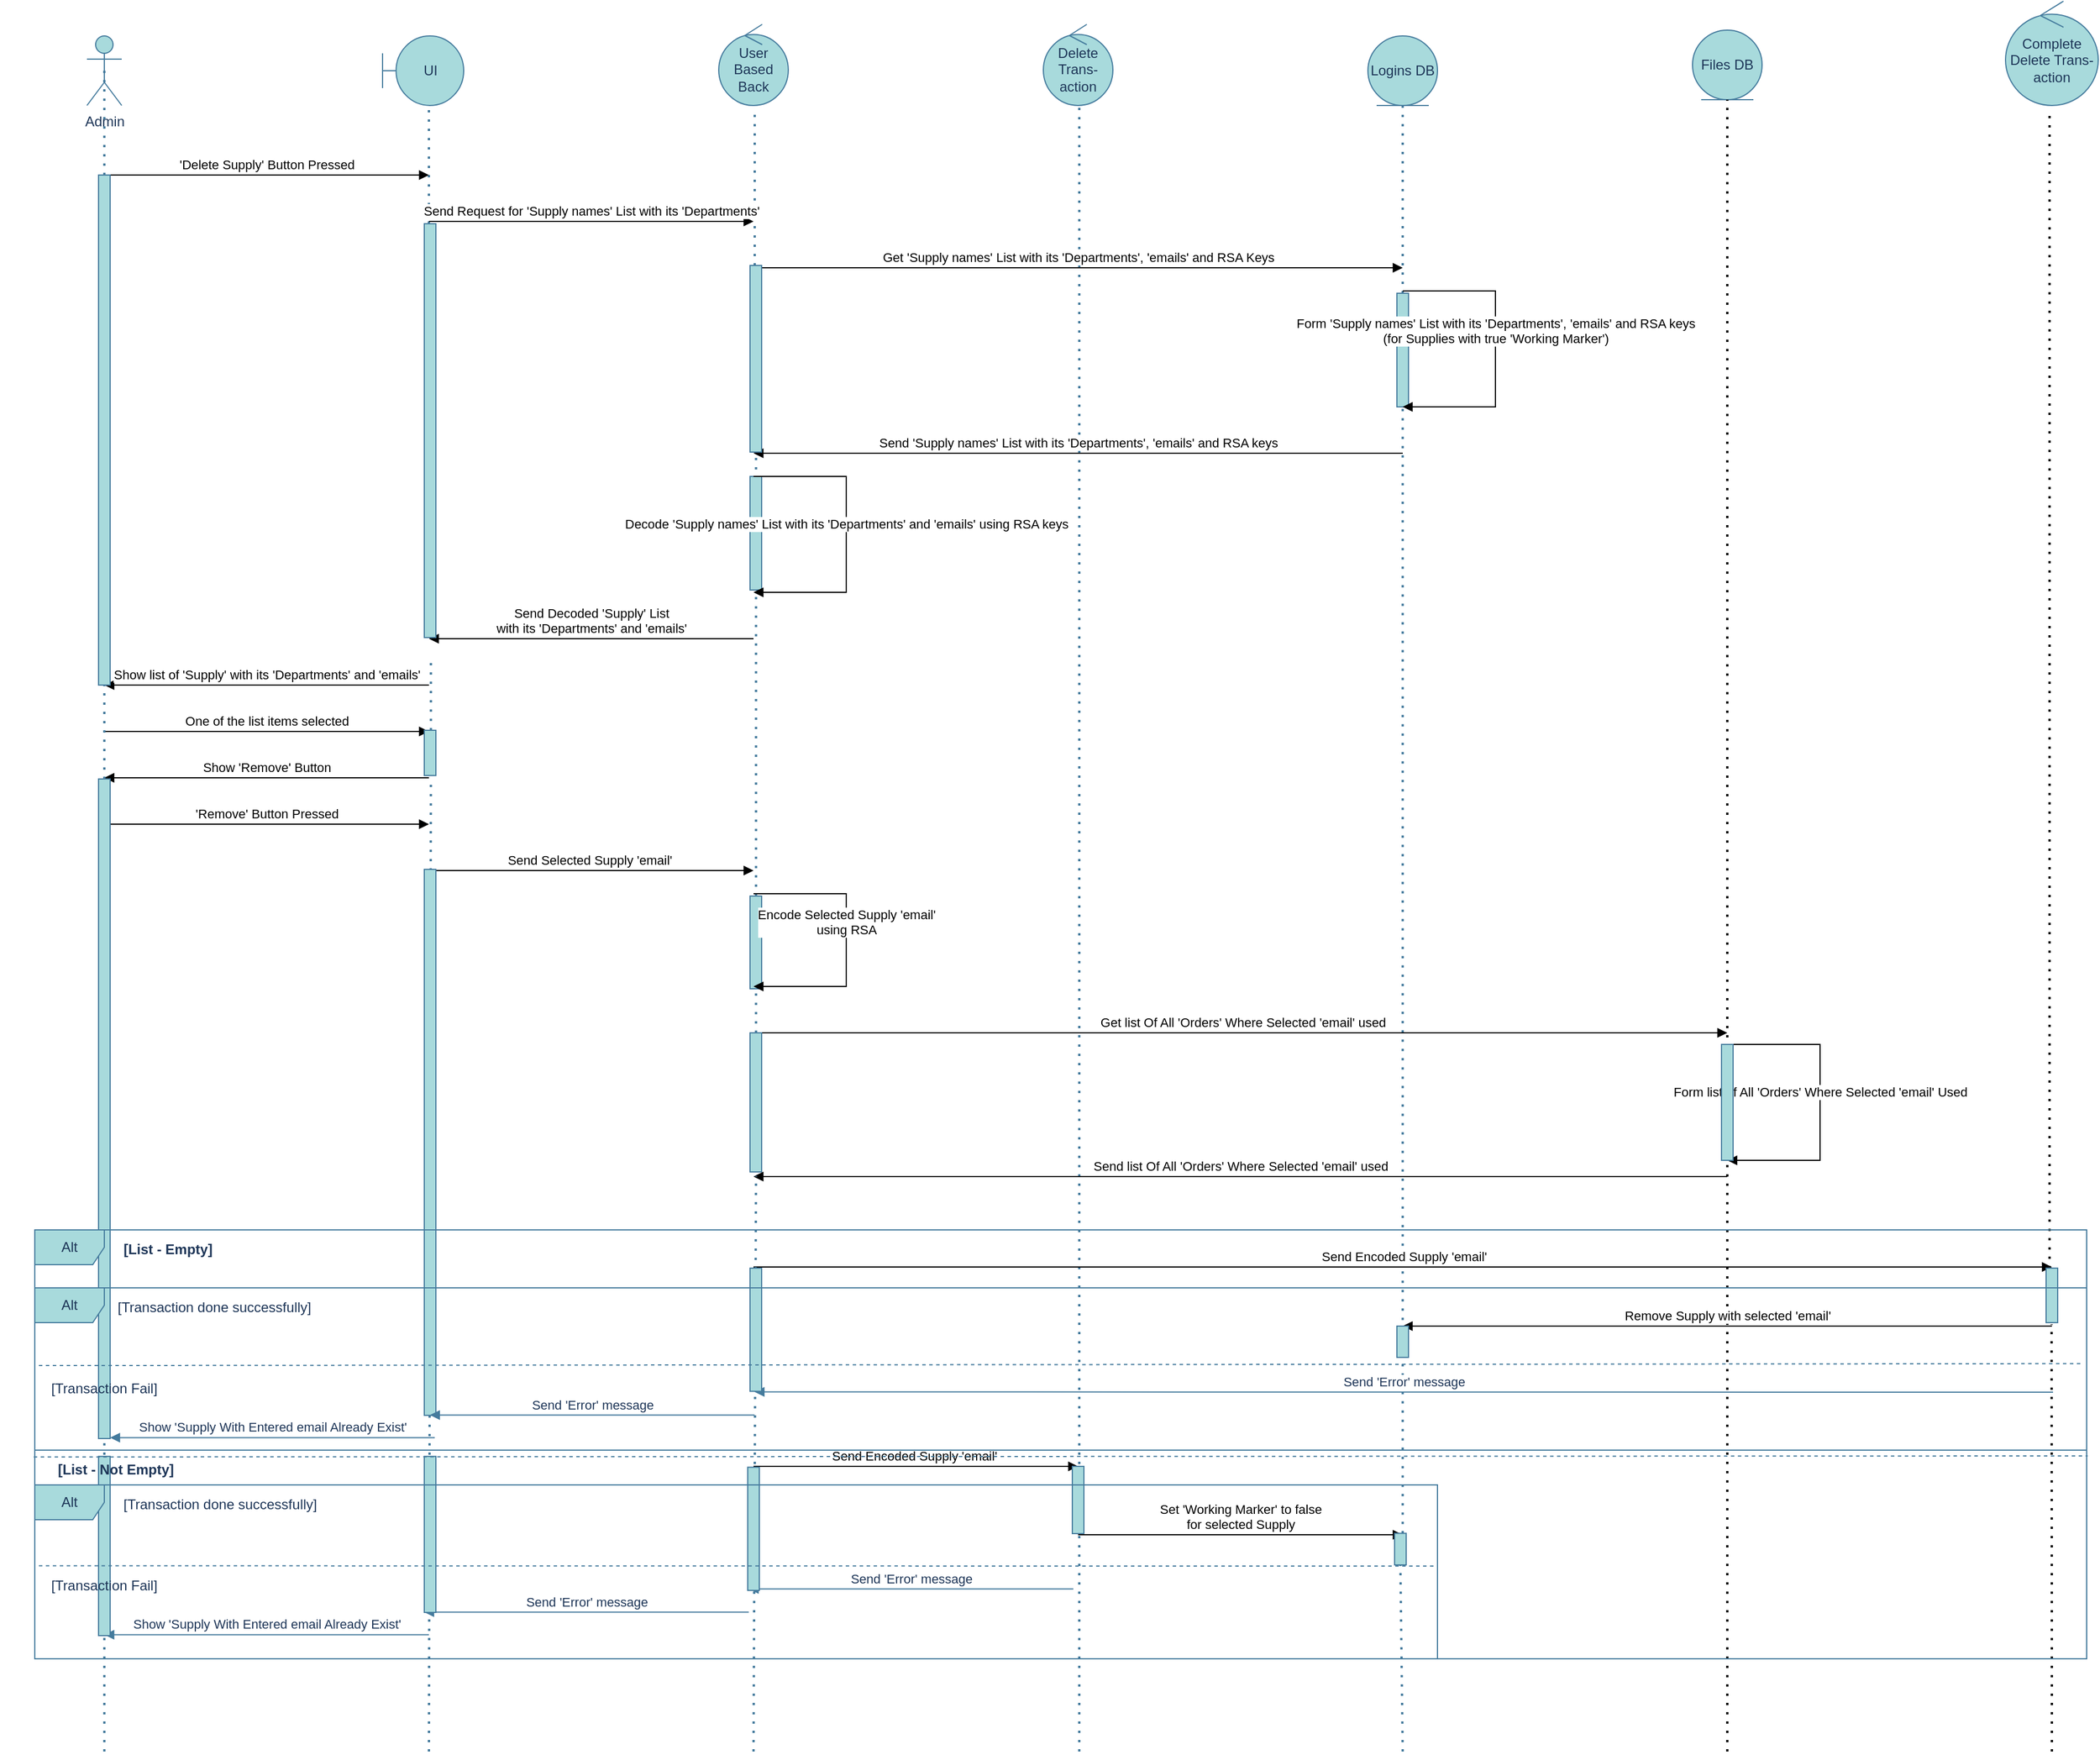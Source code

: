 <mxfile version="22.0.8" type="device">
  <diagram name="Страница — 1" id="qL4MwHMn5mlvxYxAxoMW">
    <mxGraphModel dx="855" dy="577" grid="1" gridSize="10" guides="1" tooltips="1" connect="1" arrows="1" fold="1" page="1" pageScale="1" pageWidth="3300" pageHeight="4681" math="0" shadow="0">
      <root>
        <mxCell id="0" />
        <mxCell id="1" parent="0" />
        <mxCell id="fv7HTJnl9uvVaTUGdY6p-1" value="Admin&lt;br&gt;" style="shape=umlActor;verticalLabelPosition=bottom;verticalAlign=top;html=1;strokeColor=#457B9D;fontColor=#1D3557;fillColor=#A8DADC;" vertex="1" parent="1">
          <mxGeometry x="105" y="120" width="30" height="60" as="geometry" />
        </mxCell>
        <mxCell id="fv7HTJnl9uvVaTUGdY6p-2" value="UI" style="shape=umlBoundary;whiteSpace=wrap;html=1;strokeColor=#457B9D;fontColor=#1D3557;fillColor=#A8DADC;" vertex="1" parent="1">
          <mxGeometry x="360" y="120" width="70" height="60" as="geometry" />
        </mxCell>
        <mxCell id="fv7HTJnl9uvVaTUGdY6p-3" value="User Based Back" style="ellipse;shape=umlControl;whiteSpace=wrap;html=1;strokeColor=#457B9D;fontColor=#1D3557;fillColor=#A8DADC;" vertex="1" parent="1">
          <mxGeometry x="650" y="110" width="60" height="70" as="geometry" />
        </mxCell>
        <mxCell id="fv7HTJnl9uvVaTUGdY6p-4" value="Delete Trans-action" style="ellipse;shape=umlControl;whiteSpace=wrap;html=1;strokeColor=#457B9D;fontColor=#1D3557;fillColor=#A8DADC;" vertex="1" parent="1">
          <mxGeometry x="930" y="110" width="60" height="70" as="geometry" />
        </mxCell>
        <mxCell id="fv7HTJnl9uvVaTUGdY6p-5" value="Logins DB" style="ellipse;shape=umlEntity;whiteSpace=wrap;html=1;strokeColor=#457B9D;fontColor=#1D3557;fillColor=#A8DADC;" vertex="1" parent="1">
          <mxGeometry x="1210" y="120" width="60" height="60" as="geometry" />
        </mxCell>
        <mxCell id="fv7HTJnl9uvVaTUGdY6p-6" value="" style="endArrow=none;dashed=1;html=1;dashPattern=1 3;strokeWidth=2;rounded=0;strokeColor=#457B9D;fontColor=#1D3557;fillColor=#A8DADC;entryX=0.5;entryY=0.5;entryDx=0;entryDy=0;entryPerimeter=0;" edge="1" parent="1" target="fv7HTJnl9uvVaTUGdY6p-1" source="fv7HTJnl9uvVaTUGdY6p-37">
          <mxGeometry width="50" height="50" relative="1" as="geometry">
            <mxPoint x="120" y="1200" as="sourcePoint" />
            <mxPoint x="119.5" y="260" as="targetPoint" />
          </mxGeometry>
        </mxCell>
        <mxCell id="fv7HTJnl9uvVaTUGdY6p-7" value="" style="endArrow=none;dashed=1;html=1;dashPattern=1 3;strokeWidth=2;rounded=0;strokeColor=#457B9D;fontColor=#1D3557;fillColor=#A8DADC;entryX=0.571;entryY=1.05;entryDx=0;entryDy=0;entryPerimeter=0;" edge="1" parent="1" target="fv7HTJnl9uvVaTUGdY6p-2" source="fv7HTJnl9uvVaTUGdY6p-39">
          <mxGeometry width="50" height="50" relative="1" as="geometry">
            <mxPoint x="400" y="1200" as="sourcePoint" />
            <mxPoint x="400" y="210" as="targetPoint" />
          </mxGeometry>
        </mxCell>
        <mxCell id="fv7HTJnl9uvVaTUGdY6p-8" value="" style="endArrow=none;dashed=1;html=1;dashPattern=1 3;strokeWidth=2;rounded=0;strokeColor=#457B9D;fontColor=#1D3557;fillColor=#A8DADC;entryX=0.517;entryY=1.029;entryDx=0;entryDy=0;entryPerimeter=0;" edge="1" parent="1" target="fv7HTJnl9uvVaTUGdY6p-3" source="fv7HTJnl9uvVaTUGdY6p-41">
          <mxGeometry width="50" height="50" relative="1" as="geometry">
            <mxPoint x="681" y="1200" as="sourcePoint" />
            <mxPoint x="680" y="200" as="targetPoint" />
          </mxGeometry>
        </mxCell>
        <mxCell id="fv7HTJnl9uvVaTUGdY6p-9" value="" style="endArrow=none;dashed=1;html=1;dashPattern=1 3;strokeWidth=2;rounded=0;strokeColor=#457B9D;fontColor=#1D3557;fillColor=#A8DADC;entryX=0.517;entryY=1;entryDx=0;entryDy=0;entryPerimeter=0;" edge="1" parent="1" target="fv7HTJnl9uvVaTUGdY6p-4">
          <mxGeometry width="50" height="50" relative="1" as="geometry">
            <mxPoint x="961" y="1600" as="sourcePoint" />
            <mxPoint x="961" y="200" as="targetPoint" />
          </mxGeometry>
        </mxCell>
        <mxCell id="fv7HTJnl9uvVaTUGdY6p-10" value="" style="endArrow=none;dashed=1;html=1;dashPattern=1 3;strokeWidth=2;rounded=0;strokeColor=#457B9D;fontColor=#1D3557;fillColor=#A8DADC;entryX=0.5;entryY=1;entryDx=0;entryDy=0;" edge="1" parent="1" target="fv7HTJnl9uvVaTUGdY6p-5" source="fv7HTJnl9uvVaTUGdY6p-44">
          <mxGeometry width="50" height="50" relative="1" as="geometry">
            <mxPoint x="1240" y="1200" as="sourcePoint" />
            <mxPoint x="1240.88" y="190" as="targetPoint" />
          </mxGeometry>
        </mxCell>
        <mxCell id="fv7HTJnl9uvVaTUGdY6p-11" value="&#39;Delete Supply&#39; Button Pressed" style="html=1;verticalAlign=bottom;endArrow=block;curved=0;rounded=0;" edge="1" parent="1">
          <mxGeometry width="80" relative="1" as="geometry">
            <mxPoint x="120" y="240" as="sourcePoint" />
            <mxPoint x="400" y="240" as="targetPoint" />
          </mxGeometry>
        </mxCell>
        <mxCell id="fv7HTJnl9uvVaTUGdY6p-12" value="Send Request for &#39;Supply names&#39; List with its &#39;Departments&#39;" style="html=1;verticalAlign=bottom;endArrow=block;curved=0;rounded=0;" edge="1" parent="1">
          <mxGeometry width="80" relative="1" as="geometry">
            <mxPoint x="400" y="280" as="sourcePoint" />
            <mxPoint x="680" y="280" as="targetPoint" />
          </mxGeometry>
        </mxCell>
        <mxCell id="fv7HTJnl9uvVaTUGdY6p-13" value="Get &#39;Supply names&#39; List with its &#39;Departments&#39;, &#39;emails&#39; and RSA Keys" style="html=1;verticalAlign=bottom;endArrow=block;curved=0;rounded=0;" edge="1" parent="1">
          <mxGeometry width="80" relative="1" as="geometry">
            <mxPoint x="680" y="320" as="sourcePoint" />
            <mxPoint x="1240" y="320" as="targetPoint" />
          </mxGeometry>
        </mxCell>
        <mxCell id="fv7HTJnl9uvVaTUGdY6p-15" value="Send &#39;Supply names&#39; List with its &#39;Departments&#39;, &#39;emails&#39; and RSA keys" style="html=1;verticalAlign=bottom;endArrow=block;curved=0;rounded=0;" edge="1" parent="1">
          <mxGeometry width="80" relative="1" as="geometry">
            <mxPoint x="1240" y="480" as="sourcePoint" />
            <mxPoint x="680" y="480" as="targetPoint" />
            <mxPoint as="offset" />
          </mxGeometry>
        </mxCell>
        <mxCell id="fv7HTJnl9uvVaTUGdY6p-17" value="Send Decoded &#39;Supply&#39; List&lt;br&gt;&amp;nbsp;with its &#39;Departments&#39; and &#39;emails&#39;&amp;nbsp;" style="html=1;verticalAlign=bottom;endArrow=block;curved=0;rounded=0;" edge="1" parent="1">
          <mxGeometry width="80" relative="1" as="geometry">
            <mxPoint x="680" y="640" as="sourcePoint" />
            <mxPoint x="400" y="640" as="targetPoint" />
            <mxPoint as="offset" />
          </mxGeometry>
        </mxCell>
        <mxCell id="fv7HTJnl9uvVaTUGdY6p-18" value="Show list of &#39;Supply&#39; with its &#39;Departments&#39; and &#39;emails&#39;" style="html=1;verticalAlign=bottom;endArrow=block;curved=0;rounded=0;" edge="1" parent="1">
          <mxGeometry width="80" relative="1" as="geometry">
            <mxPoint x="400" y="680" as="sourcePoint" />
            <mxPoint x="120" y="680" as="targetPoint" />
          </mxGeometry>
        </mxCell>
        <mxCell id="fv7HTJnl9uvVaTUGdY6p-19" value="One of the list items selected" style="html=1;verticalAlign=bottom;endArrow=block;curved=0;rounded=0;" edge="1" parent="1">
          <mxGeometry width="80" relative="1" as="geometry">
            <mxPoint x="120" y="720" as="sourcePoint" />
            <mxPoint x="400" y="720" as="targetPoint" />
          </mxGeometry>
        </mxCell>
        <mxCell id="fv7HTJnl9uvVaTUGdY6p-20" value="Show &#39;Remove&#39; Button" style="html=1;verticalAlign=bottom;endArrow=block;curved=0;rounded=0;" edge="1" parent="1">
          <mxGeometry width="80" relative="1" as="geometry">
            <mxPoint x="400" y="760" as="sourcePoint" />
            <mxPoint x="120" y="760" as="targetPoint" />
          </mxGeometry>
        </mxCell>
        <mxCell id="fv7HTJnl9uvVaTUGdY6p-21" value="&#39;Remove&#39; Button Pressed" style="html=1;verticalAlign=bottom;endArrow=block;curved=0;rounded=0;" edge="1" parent="1">
          <mxGeometry width="80" relative="1" as="geometry">
            <mxPoint x="120" y="800" as="sourcePoint" />
            <mxPoint x="400" y="800" as="targetPoint" />
          </mxGeometry>
        </mxCell>
        <mxCell id="fv7HTJnl9uvVaTUGdY6p-22" value="Send Selected Supply &#39;email&#39;&amp;nbsp;" style="html=1;verticalAlign=bottom;endArrow=block;curved=0;rounded=0;" edge="1" parent="1">
          <mxGeometry width="80" relative="1" as="geometry">
            <mxPoint x="400" y="840" as="sourcePoint" />
            <mxPoint x="680" y="840" as="targetPoint" />
          </mxGeometry>
        </mxCell>
        <mxCell id="fv7HTJnl9uvVaTUGdY6p-27" value="Send Encoded Supply &#39;email&#39;&amp;nbsp;" style="html=1;verticalAlign=bottom;endArrow=block;curved=0;rounded=0;" edge="1" parent="1">
          <mxGeometry width="80" relative="1" as="geometry">
            <mxPoint x="680" y="1354" as="sourcePoint" />
            <mxPoint x="960" y="1354" as="targetPoint" />
          </mxGeometry>
        </mxCell>
        <mxCell id="fv7HTJnl9uvVaTUGdY6p-28" value="Set &#39;Working Marker&#39; to false&lt;br&gt;for selected Supply" style="html=1;verticalAlign=bottom;endArrow=block;curved=0;rounded=0;" edge="1" parent="1">
          <mxGeometry width="80" relative="1" as="geometry">
            <mxPoint x="960" y="1413" as="sourcePoint" />
            <mxPoint x="1240" y="1413" as="targetPoint" />
          </mxGeometry>
        </mxCell>
        <mxCell id="fv7HTJnl9uvVaTUGdY6p-30" value="Send &#39;Error&#39; message" style="html=1;verticalAlign=bottom;endArrow=block;curved=0;rounded=0;strokeColor=#457B9D;fontColor=#1D3557;fillColor=#A8DADC;" edge="1" parent="1">
          <mxGeometry width="80" relative="1" as="geometry">
            <mxPoint x="955.9" y="1459.75" as="sourcePoint" />
            <mxPoint x="675.9" y="1459.75" as="targetPoint" />
          </mxGeometry>
        </mxCell>
        <mxCell id="fv7HTJnl9uvVaTUGdY6p-31" value="Send &#39;Error&#39; message" style="html=1;verticalAlign=bottom;endArrow=block;curved=0;rounded=0;strokeColor=#457B9D;fontColor=#1D3557;fillColor=#A8DADC;" edge="1" parent="1">
          <mxGeometry width="80" relative="1" as="geometry">
            <mxPoint x="675.9" y="1479.75" as="sourcePoint" />
            <mxPoint x="395.9" y="1479.75" as="targetPoint" />
          </mxGeometry>
        </mxCell>
        <mxCell id="fv7HTJnl9uvVaTUGdY6p-32" value="Show &#39;Supply With Entered email Already Exist&#39;" style="html=1;verticalAlign=bottom;endArrow=block;curved=0;rounded=0;strokeColor=#457B9D;fontColor=#1D3557;fillColor=#A8DADC;" edge="1" parent="1">
          <mxGeometry width="80" relative="1" as="geometry">
            <mxPoint x="400" y="1499.25" as="sourcePoint" />
            <mxPoint x="120" y="1499.25" as="targetPoint" />
          </mxGeometry>
        </mxCell>
        <mxCell id="fv7HTJnl9uvVaTUGdY6p-38" value="" style="endArrow=none;dashed=1;html=1;dashPattern=1 3;strokeWidth=2;rounded=0;strokeColor=#457B9D;fontColor=#1D3557;fillColor=#A8DADC;entryX=0.5;entryY=0.5;entryDx=0;entryDy=0;entryPerimeter=0;" edge="1" parent="1" source="fv7HTJnl9uvVaTUGdY6p-48" target="fv7HTJnl9uvVaTUGdY6p-37">
          <mxGeometry width="50" height="50" relative="1" as="geometry">
            <mxPoint x="120" y="1200" as="sourcePoint" />
            <mxPoint x="120" y="150" as="targetPoint" />
          </mxGeometry>
        </mxCell>
        <mxCell id="fv7HTJnl9uvVaTUGdY6p-37" value="" style="html=1;points=[[0,0,0,0,5],[0,1,0,0,-5],[1,0,0,0,5],[1,1,0,0,-5]];perimeter=orthogonalPerimeter;outlineConnect=0;targetShapes=umlLifeline;portConstraint=eastwest;newEdgeStyle={&quot;curved&quot;:0,&quot;rounded&quot;:0};strokeColor=#457B9D;fontColor=#1D3557;fillColor=#A8DADC;" vertex="1" parent="1">
          <mxGeometry x="115" y="240" width="10" height="440" as="geometry" />
        </mxCell>
        <mxCell id="fv7HTJnl9uvVaTUGdY6p-40" value="" style="endArrow=none;dashed=1;html=1;dashPattern=1 3;strokeWidth=2;rounded=0;strokeColor=#457B9D;fontColor=#1D3557;fillColor=#A8DADC;entryX=0.571;entryY=1.05;entryDx=0;entryDy=0;entryPerimeter=0;" edge="1" parent="1" source="fv7HTJnl9uvVaTUGdY6p-46" target="fv7HTJnl9uvVaTUGdY6p-39">
          <mxGeometry width="50" height="50" relative="1" as="geometry">
            <mxPoint x="400" y="1200" as="sourcePoint" />
            <mxPoint x="400" y="183" as="targetPoint" />
          </mxGeometry>
        </mxCell>
        <mxCell id="fv7HTJnl9uvVaTUGdY6p-39" value="" style="html=1;points=[[0,0,0,0,5],[0,1,0,0,-5],[1,0,0,0,5],[1,1,0,0,-5]];perimeter=orthogonalPerimeter;outlineConnect=0;targetShapes=umlLifeline;portConstraint=eastwest;newEdgeStyle={&quot;curved&quot;:0,&quot;rounded&quot;:0};strokeColor=#457B9D;fontColor=#1D3557;fillColor=#A8DADC;" vertex="1" parent="1">
          <mxGeometry x="396" y="282" width="10" height="357" as="geometry" />
        </mxCell>
        <mxCell id="fv7HTJnl9uvVaTUGdY6p-42" value="" style="endArrow=none;dashed=1;html=1;dashPattern=1 3;strokeWidth=2;rounded=0;strokeColor=#457B9D;fontColor=#1D3557;fillColor=#A8DADC;entryX=0.517;entryY=1.029;entryDx=0;entryDy=0;entryPerimeter=0;" edge="1" parent="1" source="fv7HTJnl9uvVaTUGdY6p-52" target="fv7HTJnl9uvVaTUGdY6p-41">
          <mxGeometry width="50" height="50" relative="1" as="geometry">
            <mxPoint x="681" y="1200" as="sourcePoint" />
            <mxPoint x="681" y="182" as="targetPoint" />
          </mxGeometry>
        </mxCell>
        <mxCell id="fv7HTJnl9uvVaTUGdY6p-41" value="" style="html=1;points=[[0,0,0,0,5],[0,1,0,0,-5],[1,0,0,0,5],[1,1,0,0,-5]];perimeter=orthogonalPerimeter;outlineConnect=0;targetShapes=umlLifeline;portConstraint=eastwest;newEdgeStyle={&quot;curved&quot;:0,&quot;rounded&quot;:0};strokeColor=#457B9D;fontColor=#1D3557;fillColor=#A8DADC;" vertex="1" parent="1">
          <mxGeometry x="677" y="318" width="10" height="161" as="geometry" />
        </mxCell>
        <mxCell id="fv7HTJnl9uvVaTUGdY6p-43" value="" style="html=1;points=[[0,0,0,0,5],[0,1,0,0,-5],[1,0,0,0,5],[1,1,0,0,-5]];perimeter=orthogonalPerimeter;outlineConnect=0;targetShapes=umlLifeline;portConstraint=eastwest;newEdgeStyle={&quot;curved&quot;:0,&quot;rounded&quot;:0};strokeColor=#457B9D;fontColor=#1D3557;fillColor=#A8DADC;" vertex="1" parent="1">
          <mxGeometry x="677" y="500" width="10" height="98" as="geometry" />
        </mxCell>
        <mxCell id="fv7HTJnl9uvVaTUGdY6p-16" value="Decode &#39;Supply names&#39; List with its &#39;Departments&#39; and &#39;emails&#39; using RSA keys" style="html=1;verticalAlign=bottom;endArrow=block;curved=0;rounded=0;" edge="1" parent="1">
          <mxGeometry width="80" relative="1" as="geometry">
            <mxPoint x="680" y="500" as="sourcePoint" />
            <mxPoint x="680" y="600" as="targetPoint" />
            <Array as="points">
              <mxPoint x="760" y="500" />
              <mxPoint x="760" y="600" />
            </Array>
            <mxPoint as="offset" />
          </mxGeometry>
        </mxCell>
        <mxCell id="fv7HTJnl9uvVaTUGdY6p-45" value="" style="endArrow=none;dashed=1;html=1;dashPattern=1 3;strokeWidth=2;rounded=0;strokeColor=#457B9D;fontColor=#1D3557;fillColor=#A8DADC;entryX=0.5;entryY=1;entryDx=0;entryDy=0;" edge="1" parent="1" source="fv7HTJnl9uvVaTUGdY6p-55" target="fv7HTJnl9uvVaTUGdY6p-44">
          <mxGeometry width="50" height="50" relative="1" as="geometry">
            <mxPoint x="1240" y="1200" as="sourcePoint" />
            <mxPoint x="1240" y="180" as="targetPoint" />
          </mxGeometry>
        </mxCell>
        <mxCell id="fv7HTJnl9uvVaTUGdY6p-44" value="" style="html=1;points=[[0,0,0,0,5],[0,1,0,0,-5],[1,0,0,0,5],[1,1,0,0,-5]];perimeter=orthogonalPerimeter;outlineConnect=0;targetShapes=umlLifeline;portConstraint=eastwest;newEdgeStyle={&quot;curved&quot;:0,&quot;rounded&quot;:0};strokeColor=#457B9D;fontColor=#1D3557;fillColor=#A8DADC;" vertex="1" parent="1">
          <mxGeometry x="1235" y="342" width="10" height="98" as="geometry" />
        </mxCell>
        <mxCell id="fv7HTJnl9uvVaTUGdY6p-14" value="Form &#39;Supply names&#39; List with its &#39;Departments&#39;, &#39;emails&#39; and RSA keys&lt;br&gt;(for Supplies with true &#39;Working Marker&#39;)" style="html=1;verticalAlign=bottom;endArrow=block;curved=0;rounded=0;" edge="1" parent="1">
          <mxGeometry width="80" relative="1" as="geometry">
            <mxPoint x="1240" y="340" as="sourcePoint" />
            <mxPoint x="1240" y="440" as="targetPoint" />
            <Array as="points">
              <mxPoint x="1320" y="340" />
              <mxPoint x="1320" y="440" />
            </Array>
          </mxGeometry>
        </mxCell>
        <mxCell id="fv7HTJnl9uvVaTUGdY6p-47" value="" style="endArrow=none;dashed=1;html=1;dashPattern=1 3;strokeWidth=2;rounded=0;strokeColor=#457B9D;fontColor=#1D3557;fillColor=#A8DADC;entryX=0.571;entryY=1.05;entryDx=0;entryDy=0;entryPerimeter=0;" edge="1" parent="1" target="fv7HTJnl9uvVaTUGdY6p-46">
          <mxGeometry width="50" height="50" relative="1" as="geometry">
            <mxPoint x="400" y="1600" as="sourcePoint" />
            <mxPoint x="402" y="657" as="targetPoint" />
          </mxGeometry>
        </mxCell>
        <mxCell id="fv7HTJnl9uvVaTUGdY6p-46" value="" style="html=1;points=[[0,0,0,0,5],[0,1,0,0,-5],[1,0,0,0,5],[1,1,0,0,-5]];perimeter=orthogonalPerimeter;outlineConnect=0;targetShapes=umlLifeline;portConstraint=eastwest;newEdgeStyle={&quot;curved&quot;:0,&quot;rounded&quot;:0};strokeColor=#457B9D;fontColor=#1D3557;fillColor=#A8DADC;" vertex="1" parent="1">
          <mxGeometry x="396" y="719" width="10" height="39" as="geometry" />
        </mxCell>
        <mxCell id="fv7HTJnl9uvVaTUGdY6p-49" value="" style="endArrow=none;dashed=1;html=1;dashPattern=1 3;strokeWidth=2;rounded=0;strokeColor=#457B9D;fontColor=#1D3557;fillColor=#A8DADC;entryX=0.5;entryY=0.5;entryDx=0;entryDy=0;entryPerimeter=0;" edge="1" parent="1" target="fv7HTJnl9uvVaTUGdY6p-48">
          <mxGeometry width="50" height="50" relative="1" as="geometry">
            <mxPoint x="120" y="1600" as="sourcePoint" />
            <mxPoint x="120" y="460" as="targetPoint" />
          </mxGeometry>
        </mxCell>
        <mxCell id="fv7HTJnl9uvVaTUGdY6p-48" value="" style="html=1;points=[[0,0,0,0,5],[0,1,0,0,-5],[1,0,0,0,5],[1,1,0,0,-5]];perimeter=orthogonalPerimeter;outlineConnect=0;targetShapes=umlLifeline;portConstraint=eastwest;newEdgeStyle={&quot;curved&quot;:0,&quot;rounded&quot;:0};strokeColor=#457B9D;fontColor=#1D3557;fillColor=#A8DADC;" vertex="1" parent="1">
          <mxGeometry x="115" y="761" width="10" height="569" as="geometry" />
        </mxCell>
        <mxCell id="fv7HTJnl9uvVaTUGdY6p-50" value="" style="html=1;points=[[0,0,0,0,5],[0,1,0,0,-5],[1,0,0,0,5],[1,1,0,0,-5]];perimeter=orthogonalPerimeter;outlineConnect=0;targetShapes=umlLifeline;portConstraint=eastwest;newEdgeStyle={&quot;curved&quot;:0,&quot;rounded&quot;:0};strokeColor=#457B9D;fontColor=#1D3557;fillColor=#A8DADC;" vertex="1" parent="1">
          <mxGeometry x="396" y="839" width="10" height="471" as="geometry" />
        </mxCell>
        <mxCell id="fv7HTJnl9uvVaTUGdY6p-53" value="" style="endArrow=none;dashed=1;html=1;dashPattern=1 3;strokeWidth=2;rounded=0;strokeColor=#457B9D;fontColor=#1D3557;fillColor=#A8DADC;entryX=0.517;entryY=1.029;entryDx=0;entryDy=0;entryPerimeter=0;" edge="1" parent="1" source="fv7HTJnl9uvVaTUGdY6p-84" target="fv7HTJnl9uvVaTUGdY6p-52">
          <mxGeometry width="50" height="50" relative="1" as="geometry">
            <mxPoint x="680" y="1640" as="sourcePoint" />
            <mxPoint x="682" y="484" as="targetPoint" />
          </mxGeometry>
        </mxCell>
        <mxCell id="fv7HTJnl9uvVaTUGdY6p-52" value="" style="html=1;points=[[0,0,0,0,5],[0,1,0,0,-5],[1,0,0,0,5],[1,1,0,0,-5]];perimeter=orthogonalPerimeter;outlineConnect=0;targetShapes=umlLifeline;portConstraint=eastwest;newEdgeStyle={&quot;curved&quot;:0,&quot;rounded&quot;:0};strokeColor=#457B9D;fontColor=#1D3557;fillColor=#A8DADC;" vertex="1" parent="1">
          <mxGeometry x="677" y="862" width="10" height="80" as="geometry" />
        </mxCell>
        <mxCell id="fv7HTJnl9uvVaTUGdY6p-26" value="Encode Selected Supply &#39;email&#39;&lt;br&gt;using RSA" style="html=1;verticalAlign=bottom;endArrow=block;curved=0;rounded=0;" edge="1" parent="1">
          <mxGeometry width="80" relative="1" as="geometry">
            <mxPoint x="680" y="860" as="sourcePoint" />
            <mxPoint x="680" y="940" as="targetPoint" />
            <Array as="points">
              <mxPoint x="760" y="860" />
              <mxPoint x="760" y="940" />
            </Array>
          </mxGeometry>
        </mxCell>
        <mxCell id="fv7HTJnl9uvVaTUGdY6p-54" value="" style="html=1;points=[[0,0,0,0,5],[0,1,0,0,-5],[1,0,0,0,5],[1,1,0,0,-5]];perimeter=orthogonalPerimeter;outlineConnect=0;targetShapes=umlLifeline;portConstraint=eastwest;newEdgeStyle={&quot;curved&quot;:0,&quot;rounded&quot;:0};strokeColor=#457B9D;fontColor=#1D3557;fillColor=#A8DADC;" vertex="1" parent="1">
          <mxGeometry x="955" y="1354" width="10" height="58" as="geometry" />
        </mxCell>
        <mxCell id="fv7HTJnl9uvVaTUGdY6p-56" value="" style="endArrow=none;dashed=1;html=1;dashPattern=1 3;strokeWidth=2;rounded=0;strokeColor=#457B9D;fontColor=#1D3557;fillColor=#A8DADC;entryX=0.5;entryY=1;entryDx=0;entryDy=0;" edge="1" parent="1" target="fv7HTJnl9uvVaTUGdY6p-55">
          <mxGeometry width="50" height="50" relative="1" as="geometry">
            <mxPoint x="1240" y="1600" as="sourcePoint" />
            <mxPoint x="1240" y="881" as="targetPoint" />
          </mxGeometry>
        </mxCell>
        <mxCell id="fv7HTJnl9uvVaTUGdY6p-55" value="" style="html=1;points=[[0,0,0,0,5],[0,1,0,0,-5],[1,0,0,0,5],[1,1,0,0,-5]];perimeter=orthogonalPerimeter;outlineConnect=0;targetShapes=umlLifeline;portConstraint=eastwest;newEdgeStyle={&quot;curved&quot;:0,&quot;rounded&quot;:0};strokeColor=#457B9D;fontColor=#1D3557;fillColor=#A8DADC;" vertex="1" parent="1">
          <mxGeometry x="1233" y="1411.75" width="10" height="27.25" as="geometry" />
        </mxCell>
        <mxCell id="fv7HTJnl9uvVaTUGdY6p-59" value="Files DB" style="ellipse;shape=umlEntity;whiteSpace=wrap;html=1;strokeColor=#457B9D;fontColor=#1D3557;fillColor=#A8DADC;" vertex="1" parent="1">
          <mxGeometry x="1490" y="115" width="60" height="60" as="geometry" />
        </mxCell>
        <mxCell id="fv7HTJnl9uvVaTUGdY6p-60" value="" style="endArrow=none;dashed=1;html=1;dashPattern=1 3;strokeWidth=2;rounded=0;entryX=0.5;entryY=1;entryDx=0;entryDy=0;" edge="1" parent="1" target="fv7HTJnl9uvVaTUGdY6p-59">
          <mxGeometry width="50" height="50" relative="1" as="geometry">
            <mxPoint x="1520" y="1600" as="sourcePoint" />
            <mxPoint x="1560" y="300" as="targetPoint" />
          </mxGeometry>
        </mxCell>
        <mxCell id="fv7HTJnl9uvVaTUGdY6p-61" value="Complete Delete Trans-action" style="ellipse;shape=umlControl;whiteSpace=wrap;html=1;strokeColor=#457B9D;fontColor=#1D3557;fillColor=#A8DADC;" vertex="1" parent="1">
          <mxGeometry x="1760" y="90" width="80" height="90" as="geometry" />
        </mxCell>
        <mxCell id="fv7HTJnl9uvVaTUGdY6p-62" value="" style="endArrow=none;dashed=1;html=1;dashPattern=1 3;strokeWidth=2;rounded=0;entryX=0.475;entryY=1.033;entryDx=0;entryDy=0;entryPerimeter=0;" edge="1" parent="1" source="fv7HTJnl9uvVaTUGdY6p-87" target="fv7HTJnl9uvVaTUGdY6p-61">
          <mxGeometry width="50" height="50" relative="1" as="geometry">
            <mxPoint x="1798" y="1640" as="sourcePoint" />
            <mxPoint x="1799.5" y="190" as="targetPoint" />
          </mxGeometry>
        </mxCell>
        <mxCell id="fv7HTJnl9uvVaTUGdY6p-64" value="Get list Of All &#39;Orders&#39; Where Selected &#39;email&#39; used" style="html=1;verticalAlign=bottom;endArrow=block;curved=0;rounded=0;" edge="1" parent="1">
          <mxGeometry x="0.001" width="80" relative="1" as="geometry">
            <mxPoint x="683" y="980" as="sourcePoint" />
            <mxPoint x="1520" y="980" as="targetPoint" />
            <mxPoint as="offset" />
          </mxGeometry>
        </mxCell>
        <mxCell id="fv7HTJnl9uvVaTUGdY6p-65" value="Form list of All &#39;Orders&#39; Where Selected &#39;email&#39; Used" style="html=1;verticalAlign=bottom;endArrow=block;curved=0;rounded=0;" edge="1" parent="1">
          <mxGeometry width="80" relative="1" as="geometry">
            <mxPoint x="1520" y="990" as="sourcePoint" />
            <mxPoint x="1520" y="1090" as="targetPoint" />
            <Array as="points">
              <mxPoint x="1600" y="990" />
              <mxPoint x="1600" y="1090" />
            </Array>
          </mxGeometry>
        </mxCell>
        <mxCell id="fv7HTJnl9uvVaTUGdY6p-66" value="Send list Of All &#39;Orders&#39; Where Selected &#39;email&#39; used" style="html=1;verticalAlign=bottom;endArrow=block;curved=0;rounded=0;" edge="1" parent="1">
          <mxGeometry x="0.001" width="80" relative="1" as="geometry">
            <mxPoint x="1520" y="1104" as="sourcePoint" />
            <mxPoint x="680" y="1104" as="targetPoint" />
            <mxPoint as="offset" />
          </mxGeometry>
        </mxCell>
        <mxCell id="fv7HTJnl9uvVaTUGdY6p-73" value="Send Encoded Supply &#39;email&#39;" style="html=1;verticalAlign=bottom;endArrow=block;curved=0;rounded=0;" edge="1" parent="1">
          <mxGeometry x="0.001" width="80" relative="1" as="geometry">
            <mxPoint x="680" y="1182" as="sourcePoint" />
            <mxPoint x="1800" y="1182" as="targetPoint" />
            <mxPoint as="offset" />
          </mxGeometry>
        </mxCell>
        <mxCell id="fv7HTJnl9uvVaTUGdY6p-74" value="Remove Supply with selected &#39;email&#39;" style="html=1;verticalAlign=bottom;endArrow=block;curved=0;rounded=0;" edge="1" parent="1">
          <mxGeometry width="80" relative="1" as="geometry">
            <mxPoint x="1800" y="1233" as="sourcePoint" />
            <mxPoint x="1240" y="1233" as="targetPoint" />
          </mxGeometry>
        </mxCell>
        <mxCell id="fv7HTJnl9uvVaTUGdY6p-75" value="Send &#39;Error&#39; message" style="html=1;verticalAlign=bottom;endArrow=block;curved=0;rounded=0;strokeColor=#457B9D;fontColor=#1D3557;fillColor=#A8DADC;" edge="1" parent="1">
          <mxGeometry width="80" relative="1" as="geometry">
            <mxPoint x="1801" y="1290" as="sourcePoint" />
            <mxPoint x="680.9" y="1289.75" as="targetPoint" />
          </mxGeometry>
        </mxCell>
        <mxCell id="fv7HTJnl9uvVaTUGdY6p-76" value="Send &#39;Error&#39; message" style="html=1;verticalAlign=bottom;endArrow=block;curved=0;rounded=0;strokeColor=#457B9D;fontColor=#1D3557;fillColor=#A8DADC;" edge="1" parent="1">
          <mxGeometry width="80" relative="1" as="geometry">
            <mxPoint x="680.9" y="1309.75" as="sourcePoint" />
            <mxPoint x="400.9" y="1309.75" as="targetPoint" />
          </mxGeometry>
        </mxCell>
        <mxCell id="fv7HTJnl9uvVaTUGdY6p-77" value="Show &#39;Supply With Entered email Already Exist&#39;" style="html=1;verticalAlign=bottom;endArrow=block;curved=0;rounded=0;strokeColor=#457B9D;fontColor=#1D3557;fillColor=#A8DADC;" edge="1" parent="1">
          <mxGeometry width="80" relative="1" as="geometry">
            <mxPoint x="405" y="1329.25" as="sourcePoint" />
            <mxPoint x="125" y="1329.25" as="targetPoint" />
          </mxGeometry>
        </mxCell>
        <mxCell id="fv7HTJnl9uvVaTUGdY6p-84" value="" style="html=1;points=[[0,0,0,0,5],[0,1,0,0,-5],[1,0,0,0,5],[1,1,0,0,-5]];perimeter=orthogonalPerimeter;outlineConnect=0;targetShapes=umlLifeline;portConstraint=eastwest;newEdgeStyle={&quot;curved&quot;:0,&quot;rounded&quot;:0};strokeColor=#457B9D;fontColor=#1D3557;fillColor=#A8DADC;" vertex="1" parent="1">
          <mxGeometry x="677" y="980" width="10" height="120" as="geometry" />
        </mxCell>
        <mxCell id="fv7HTJnl9uvVaTUGdY6p-86" value="" style="html=1;points=[[0,0,0,0,5],[0,1,0,0,-5],[1,0,0,0,5],[1,1,0,0,-5]];perimeter=orthogonalPerimeter;outlineConnect=0;targetShapes=umlLifeline;portConstraint=eastwest;newEdgeStyle={&quot;curved&quot;:0,&quot;rounded&quot;:0};strokeColor=#457B9D;fontColor=#1D3557;fillColor=#A8DADC;" vertex="1" parent="1">
          <mxGeometry x="1515" y="990" width="10" height="100" as="geometry" />
        </mxCell>
        <mxCell id="fv7HTJnl9uvVaTUGdY6p-88" value="" style="endArrow=none;dashed=1;html=1;dashPattern=1 3;strokeWidth=2;rounded=0;entryX=0.475;entryY=1.033;entryDx=0;entryDy=0;entryPerimeter=0;" edge="1" parent="1" target="fv7HTJnl9uvVaTUGdY6p-87">
          <mxGeometry width="50" height="50" relative="1" as="geometry">
            <mxPoint x="1800" y="1600" as="sourcePoint" />
            <mxPoint x="1798" y="183" as="targetPoint" />
          </mxGeometry>
        </mxCell>
        <mxCell id="fv7HTJnl9uvVaTUGdY6p-87" value="" style="html=1;points=[[0,0,0,0,5],[0,1,0,0,-5],[1,0,0,0,5],[1,1,0,0,-5]];perimeter=orthogonalPerimeter;outlineConnect=0;targetShapes=umlLifeline;portConstraint=eastwest;newEdgeStyle={&quot;curved&quot;:0,&quot;rounded&quot;:0};strokeColor=#457B9D;fontColor=#1D3557;fillColor=#A8DADC;" vertex="1" parent="1">
          <mxGeometry x="1795" y="1183" width="10" height="47" as="geometry" />
        </mxCell>
        <mxCell id="fv7HTJnl9uvVaTUGdY6p-89" value="" style="html=1;points=[[0,0,0,0,5],[0,1,0,0,-5],[1,0,0,0,5],[1,1,0,0,-5]];perimeter=orthogonalPerimeter;outlineConnect=0;targetShapes=umlLifeline;portConstraint=eastwest;newEdgeStyle={&quot;curved&quot;:0,&quot;rounded&quot;:0};strokeColor=#457B9D;fontColor=#1D3557;fillColor=#A8DADC;" vertex="1" parent="1">
          <mxGeometry x="1235" y="1233" width="10" height="27" as="geometry" />
        </mxCell>
        <mxCell id="fv7HTJnl9uvVaTUGdY6p-91" value="" style="html=1;points=[[0,0,0,0,5],[0,1,0,0,-5],[1,0,0,0,5],[1,1,0,0,-5]];perimeter=orthogonalPerimeter;outlineConnect=0;targetShapes=umlLifeline;portConstraint=eastwest;newEdgeStyle={&quot;curved&quot;:0,&quot;rounded&quot;:0};strokeColor=#457B9D;fontColor=#1D3557;fillColor=#A8DADC;" vertex="1" parent="1">
          <mxGeometry x="396" y="1345.38" width="10" height="134.62" as="geometry" />
        </mxCell>
        <mxCell id="fv7HTJnl9uvVaTUGdY6p-92" value="" style="html=1;points=[[0,0,0,0,5],[0,1,0,0,-5],[1,0,0,0,5],[1,1,0,0,-5]];perimeter=orthogonalPerimeter;outlineConnect=0;targetShapes=umlLifeline;portConstraint=eastwest;newEdgeStyle={&quot;curved&quot;:0,&quot;rounded&quot;:0};strokeColor=#457B9D;fontColor=#1D3557;fillColor=#A8DADC;" vertex="1" parent="1">
          <mxGeometry x="115" y="1345.38" width="10" height="154.62" as="geometry" />
        </mxCell>
        <mxCell id="fv7HTJnl9uvVaTUGdY6p-85" value="" style="endArrow=none;dashed=1;html=1;dashPattern=1 3;strokeWidth=2;rounded=0;strokeColor=#457B9D;fontColor=#1D3557;fillColor=#A8DADC;entryX=0.517;entryY=1.029;entryDx=0;entryDy=0;entryPerimeter=0;" edge="1" parent="1" target="fv7HTJnl9uvVaTUGdY6p-84">
          <mxGeometry width="50" height="50" relative="1" as="geometry">
            <mxPoint x="680" y="1600" as="sourcePoint" />
            <mxPoint x="682" y="944" as="targetPoint" />
          </mxGeometry>
        </mxCell>
        <mxCell id="fv7HTJnl9uvVaTUGdY6p-83" value="" style="html=1;points=[[0,0,0,0,5],[0,1,0,0,-5],[1,0,0,0,5],[1,1,0,0,-5]];perimeter=orthogonalPerimeter;outlineConnect=0;targetShapes=umlLifeline;portConstraint=eastwest;newEdgeStyle={&quot;curved&quot;:0,&quot;rounded&quot;:0};strokeColor=#457B9D;fontColor=#1D3557;fillColor=#A8DADC;" vertex="1" parent="1">
          <mxGeometry x="677" y="1183" width="10" height="106.25" as="geometry" />
        </mxCell>
        <mxCell id="fv7HTJnl9uvVaTUGdY6p-57" value="" style="html=1;points=[[0,0,0,0,5],[0,1,0,0,-5],[1,0,0,0,5],[1,1,0,0,-5]];perimeter=orthogonalPerimeter;outlineConnect=0;targetShapes=umlLifeline;portConstraint=eastwest;newEdgeStyle={&quot;curved&quot;:0,&quot;rounded&quot;:0};strokeColor=#457B9D;fontColor=#1D3557;fillColor=#A8DADC;" vertex="1" parent="1">
          <mxGeometry x="675" y="1354.75" width="10" height="106.25" as="geometry" />
        </mxCell>
        <mxCell id="fv7HTJnl9uvVaTUGdY6p-29" value="[Transaction done successfully]" style="text;html=1;strokeColor=none;fillColor=none;align=center;verticalAlign=middle;whiteSpace=wrap;rounded=0;fontColor=#1D3557;" vertex="1" parent="1">
          <mxGeometry x="125" y="1370" width="190" height="33" as="geometry" />
        </mxCell>
        <mxCell id="fv7HTJnl9uvVaTUGdY6p-33" value="" style="endArrow=none;dashed=1;html=1;rounded=0;strokeColor=#457B9D;fontColor=#1D3557;fillColor=#A8DADC;entryX=0.998;entryY=0.467;entryDx=0;entryDy=0;entryPerimeter=0;exitX=-0.002;exitY=0.55;exitDx=0;exitDy=0;exitPerimeter=0;" edge="1" parent="1" target="fv7HTJnl9uvVaTUGdY6p-34">
          <mxGeometry width="50" height="50" relative="1" as="geometry">
            <mxPoint x="63.56" y="1439.75" as="sourcePoint" />
            <mxPoint x="1240" y="1439.75" as="targetPoint" />
          </mxGeometry>
        </mxCell>
        <mxCell id="fv7HTJnl9uvVaTUGdY6p-34" value="Alt" style="shape=umlFrame;whiteSpace=wrap;html=1;pointerEvents=0;strokeColor=#457B9D;fontColor=#1D3557;fillColor=#A8DADC;" vertex="1" parent="1">
          <mxGeometry x="60" y="1370" width="1210" height="150" as="geometry" />
        </mxCell>
        <mxCell id="fv7HTJnl9uvVaTUGdY6p-35" value="[Transaction Fail]" style="text;html=1;strokeColor=none;fillColor=none;align=center;verticalAlign=middle;whiteSpace=wrap;rounded=0;fontColor=#1D3557;" vertex="1" parent="1">
          <mxGeometry x="30" y="1442" width="180" height="30" as="geometry" />
        </mxCell>
        <mxCell id="fv7HTJnl9uvVaTUGdY6p-69" value="Alt" style="shape=umlFrame;whiteSpace=wrap;html=1;pointerEvents=0;strokeColor=#457B9D;fontColor=#1D3557;fillColor=#A8DADC;" vertex="1" parent="1">
          <mxGeometry x="60" y="1150" width="1770" height="370" as="geometry" />
        </mxCell>
        <mxCell id="fv7HTJnl9uvVaTUGdY6p-70" value="" style="endArrow=none;dashed=1;html=1;rounded=0;strokeColor=#457B9D;fontColor=#1D3557;fillColor=#A8DADC;exitX=-0.001;exitY=0.409;exitDx=0;exitDy=0;exitPerimeter=0;entryX=1;entryY=0.405;entryDx=0;entryDy=0;entryPerimeter=0;" edge="1" parent="1">
          <mxGeometry width="50" height="50" relative="1" as="geometry">
            <mxPoint x="59.11" y="1345.88" as="sourcePoint" />
            <mxPoint x="1830.88" y="1345" as="targetPoint" />
          </mxGeometry>
        </mxCell>
        <mxCell id="fv7HTJnl9uvVaTUGdY6p-71" value="[List - Empty]" style="text;html=1;strokeColor=none;fillColor=none;align=center;verticalAlign=middle;whiteSpace=wrap;rounded=0;fontColor=#1D3557;fontStyle=1" vertex="1" parent="1">
          <mxGeometry x="80" y="1150" width="190" height="33" as="geometry" />
        </mxCell>
        <mxCell id="fv7HTJnl9uvVaTUGdY6p-72" value="[List - Not Empty]" style="text;html=1;strokeColor=none;fillColor=none;align=center;verticalAlign=middle;whiteSpace=wrap;rounded=0;fontColor=#1D3557;fontStyle=1" vertex="1" parent="1">
          <mxGeometry x="35" y="1340" width="190" height="33" as="geometry" />
        </mxCell>
        <mxCell id="fv7HTJnl9uvVaTUGdY6p-78" value="[Transaction done successfully]" style="text;html=1;strokeColor=none;fillColor=none;align=center;verticalAlign=middle;whiteSpace=wrap;rounded=0;fontColor=#1D3557;" vertex="1" parent="1">
          <mxGeometry x="120" y="1200" width="190" height="33" as="geometry" />
        </mxCell>
        <mxCell id="fv7HTJnl9uvVaTUGdY6p-79" value="" style="endArrow=none;dashed=1;html=1;rounded=0;strokeColor=#457B9D;fontColor=#1D3557;fillColor=#A8DADC;entryX=0.998;entryY=0.467;entryDx=0;entryDy=0;entryPerimeter=0;exitX=0.002;exitY=0.479;exitDx=0;exitDy=0;exitPerimeter=0;" edge="1" parent="1" target="fv7HTJnl9uvVaTUGdY6p-80" source="fv7HTJnl9uvVaTUGdY6p-80">
          <mxGeometry width="50" height="50" relative="1" as="geometry">
            <mxPoint x="53.56" y="1269.75" as="sourcePoint" />
            <mxPoint x="1230" y="1269.75" as="targetPoint" />
          </mxGeometry>
        </mxCell>
        <mxCell id="fv7HTJnl9uvVaTUGdY6p-80" value="Alt" style="shape=umlFrame;whiteSpace=wrap;html=1;pointerEvents=0;strokeColor=#457B9D;fontColor=#1D3557;fillColor=#A8DADC;" vertex="1" parent="1">
          <mxGeometry x="60" y="1200" width="1770" height="140" as="geometry" />
        </mxCell>
        <mxCell id="fv7HTJnl9uvVaTUGdY6p-81" value="[Transaction Fail]" style="text;html=1;strokeColor=none;fillColor=none;align=center;verticalAlign=middle;whiteSpace=wrap;rounded=0;fontColor=#1D3557;" vertex="1" parent="1">
          <mxGeometry x="30" y="1272" width="180" height="30" as="geometry" />
        </mxCell>
      </root>
    </mxGraphModel>
  </diagram>
</mxfile>
